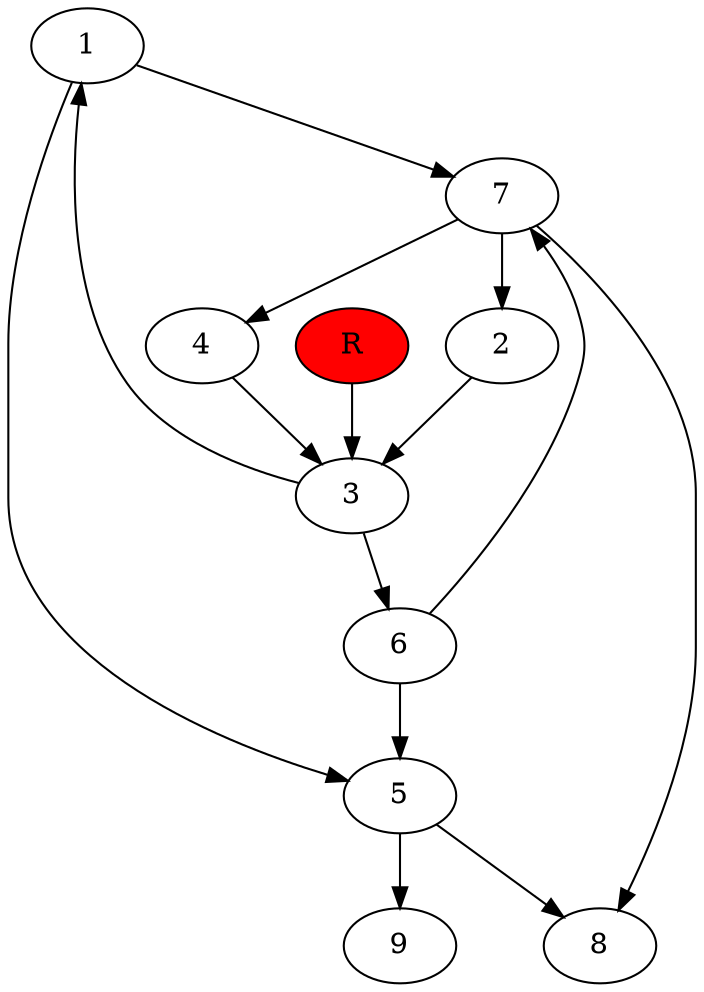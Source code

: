 digraph prb80686 {
	1
	2
	3
	4
	5
	6
	7
	8
	R [fillcolor="#ff0000" style=filled]
	1 -> 5
	1 -> 7
	2 -> 3
	3 -> 1
	3 -> 6
	4 -> 3
	5 -> 8
	5 -> 9
	6 -> 5
	6 -> 7
	7 -> 2
	7 -> 4
	7 -> 8
	R -> 3
}
